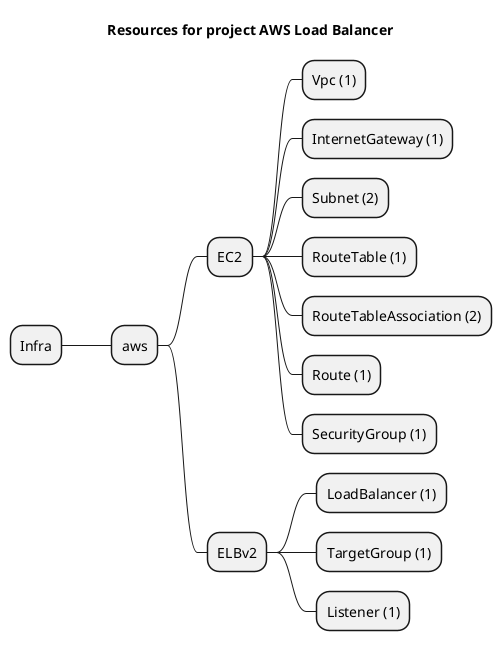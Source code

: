 @startmindmap
title Resources for project AWS Load Balancer
skinparam monochrome true
+ Infra
++ aws
+++ EC2
++++ Vpc (1)
++++ InternetGateway (1)
++++ Subnet (2)
++++ RouteTable (1)
++++ RouteTableAssociation (2)
++++ Route (1)
++++ SecurityGroup (1)
+++ ELBv2
++++ LoadBalancer (1)
++++ TargetGroup (1)
++++ Listener (1)
@endmindmap